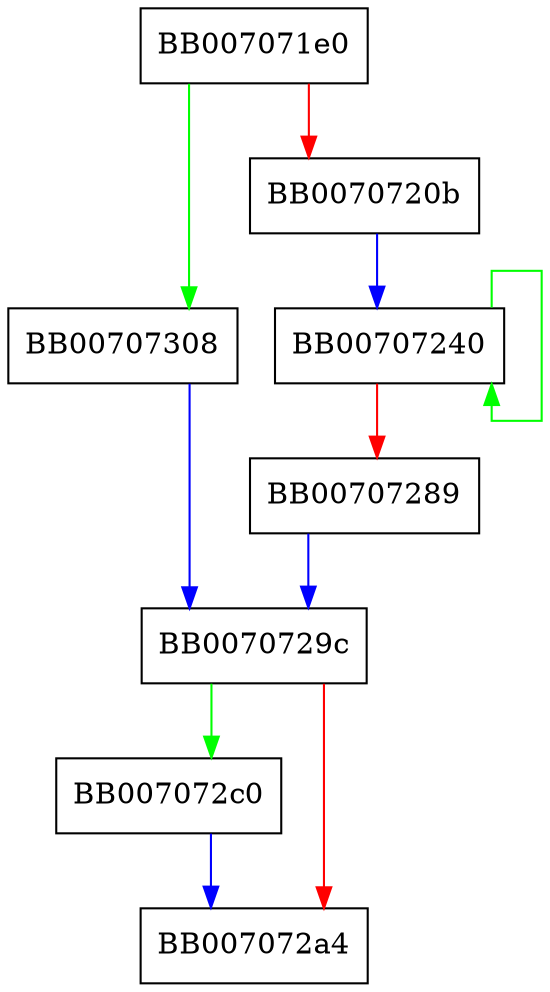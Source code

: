 digraph ossl_cipher_hw_chunked_ofb128 {
  node [shape="box"];
  graph [splines=ortho];
  BB007071e0 -> BB00707308 [color="green"];
  BB007071e0 -> BB0070720b [color="red"];
  BB0070720b -> BB00707240 [color="blue"];
  BB00707240 -> BB00707240 [color="green"];
  BB00707240 -> BB00707289 [color="red"];
  BB00707289 -> BB0070729c [color="blue"];
  BB0070729c -> BB007072c0 [color="green"];
  BB0070729c -> BB007072a4 [color="red"];
  BB007072c0 -> BB007072a4 [color="blue"];
  BB00707308 -> BB0070729c [color="blue"];
}